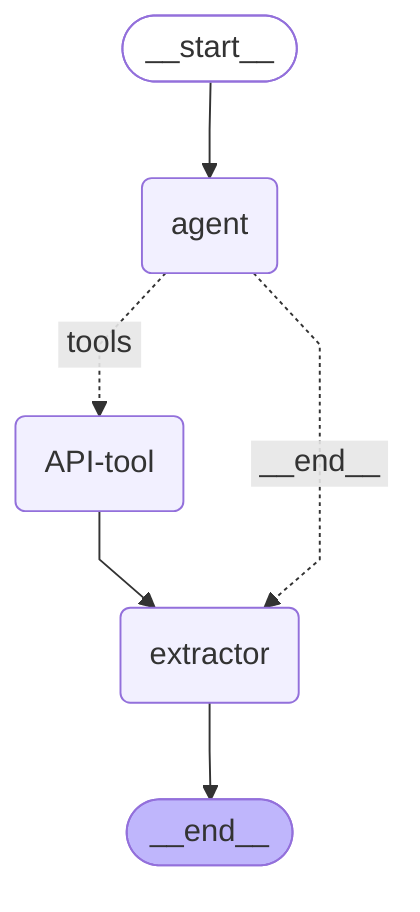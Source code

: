 ---
config:
  flowchart:
    curve: linear
---
graph TD;
	__start__([<p>__start__</p>]):::first
	agent(agent)
	extractor(extractor)
	API-tool(API-tool)
	__end__([<p>__end__</p>]):::last
	API-tool --> extractor;
	__start__ --> agent;
	agent -. &nbsp;tools&nbsp; .-> API-tool;
	agent -. &nbsp;__end__&nbsp; .-> extractor;
	extractor --> __end__;
	classDef default fill:#f2f0ff,line-height:1.2
	classDef first fill-opacity:0
	classDef last fill:#bfb6fc